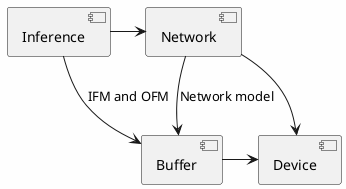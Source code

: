 @startuml

skinparam backgroundColor #FEFEFE

[Inference] as inf
[Network] as net
[Buffer] as buf
[Device] as dev

inf -> net
inf -> buf: IFM and OFM

net --> dev
net --> buf: Network model

buf -> dev

@enduml